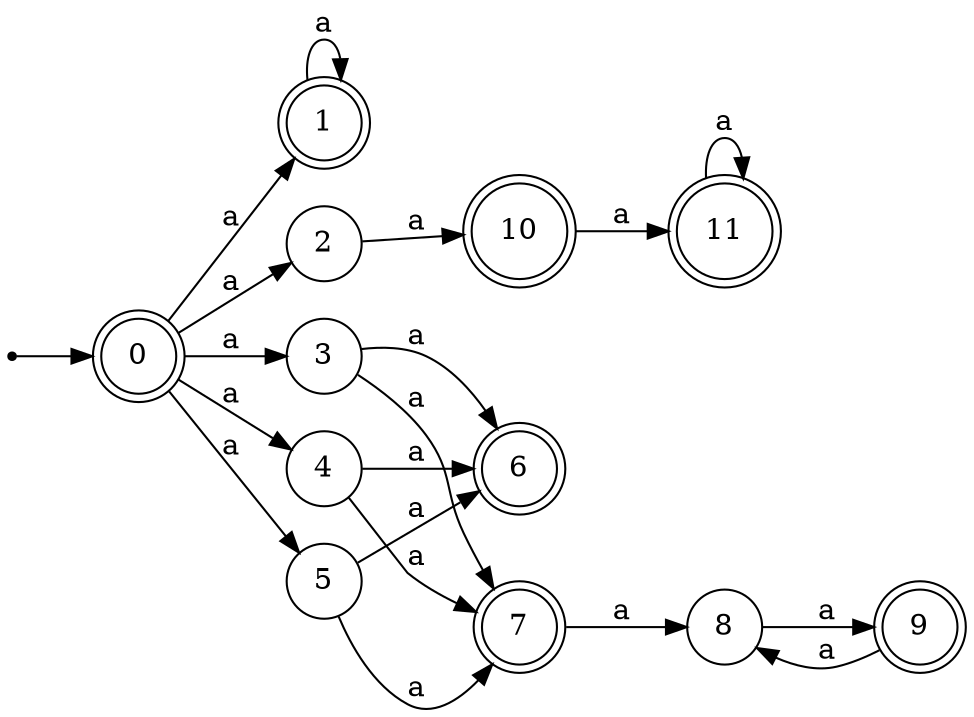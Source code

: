 digraph finite_state_machine {
rankdir=LR;
size="20,20";
node [shape = point]; "dummy0"
node [shape = doublecircle]; "0";"dummy0" -> "0";
node [shape = doublecircle]; "1";node [shape = circle]; "2";
node [shape = circle]; "3";
node [shape = circle]; "4";
node [shape = circle]; "5";
node [shape = doublecircle]; "6";node [shape = doublecircle]; "7";node [shape = circle]; "8";
node [shape = doublecircle]; "9";node [shape = doublecircle]; "10";node [shape = doublecircle]; "11";"0" -> "1" [label = "a"];
 "0" -> "2" [label = "a"];
 "0" -> "3" [label = "a"];
 "0" -> "4" [label = "a"];
 "0" -> "5" [label = "a"];
 "5" -> "6" [label = "a"];
 "5" -> "7" [label = "a"];
 "7" -> "8" [label = "a"];
 "8" -> "9" [label = "a"];
 "9" -> "8" [label = "a"];
 "4" -> "6" [label = "a"];
 "4" -> "7" [label = "a"];
 "3" -> "6" [label = "a"];
 "3" -> "7" [label = "a"];
 "2" -> "10" [label = "a"];
 "10" -> "11" [label = "a"];
 "11" -> "11" [label = "a"];
 "1" -> "1" [label = "a"];
 }
